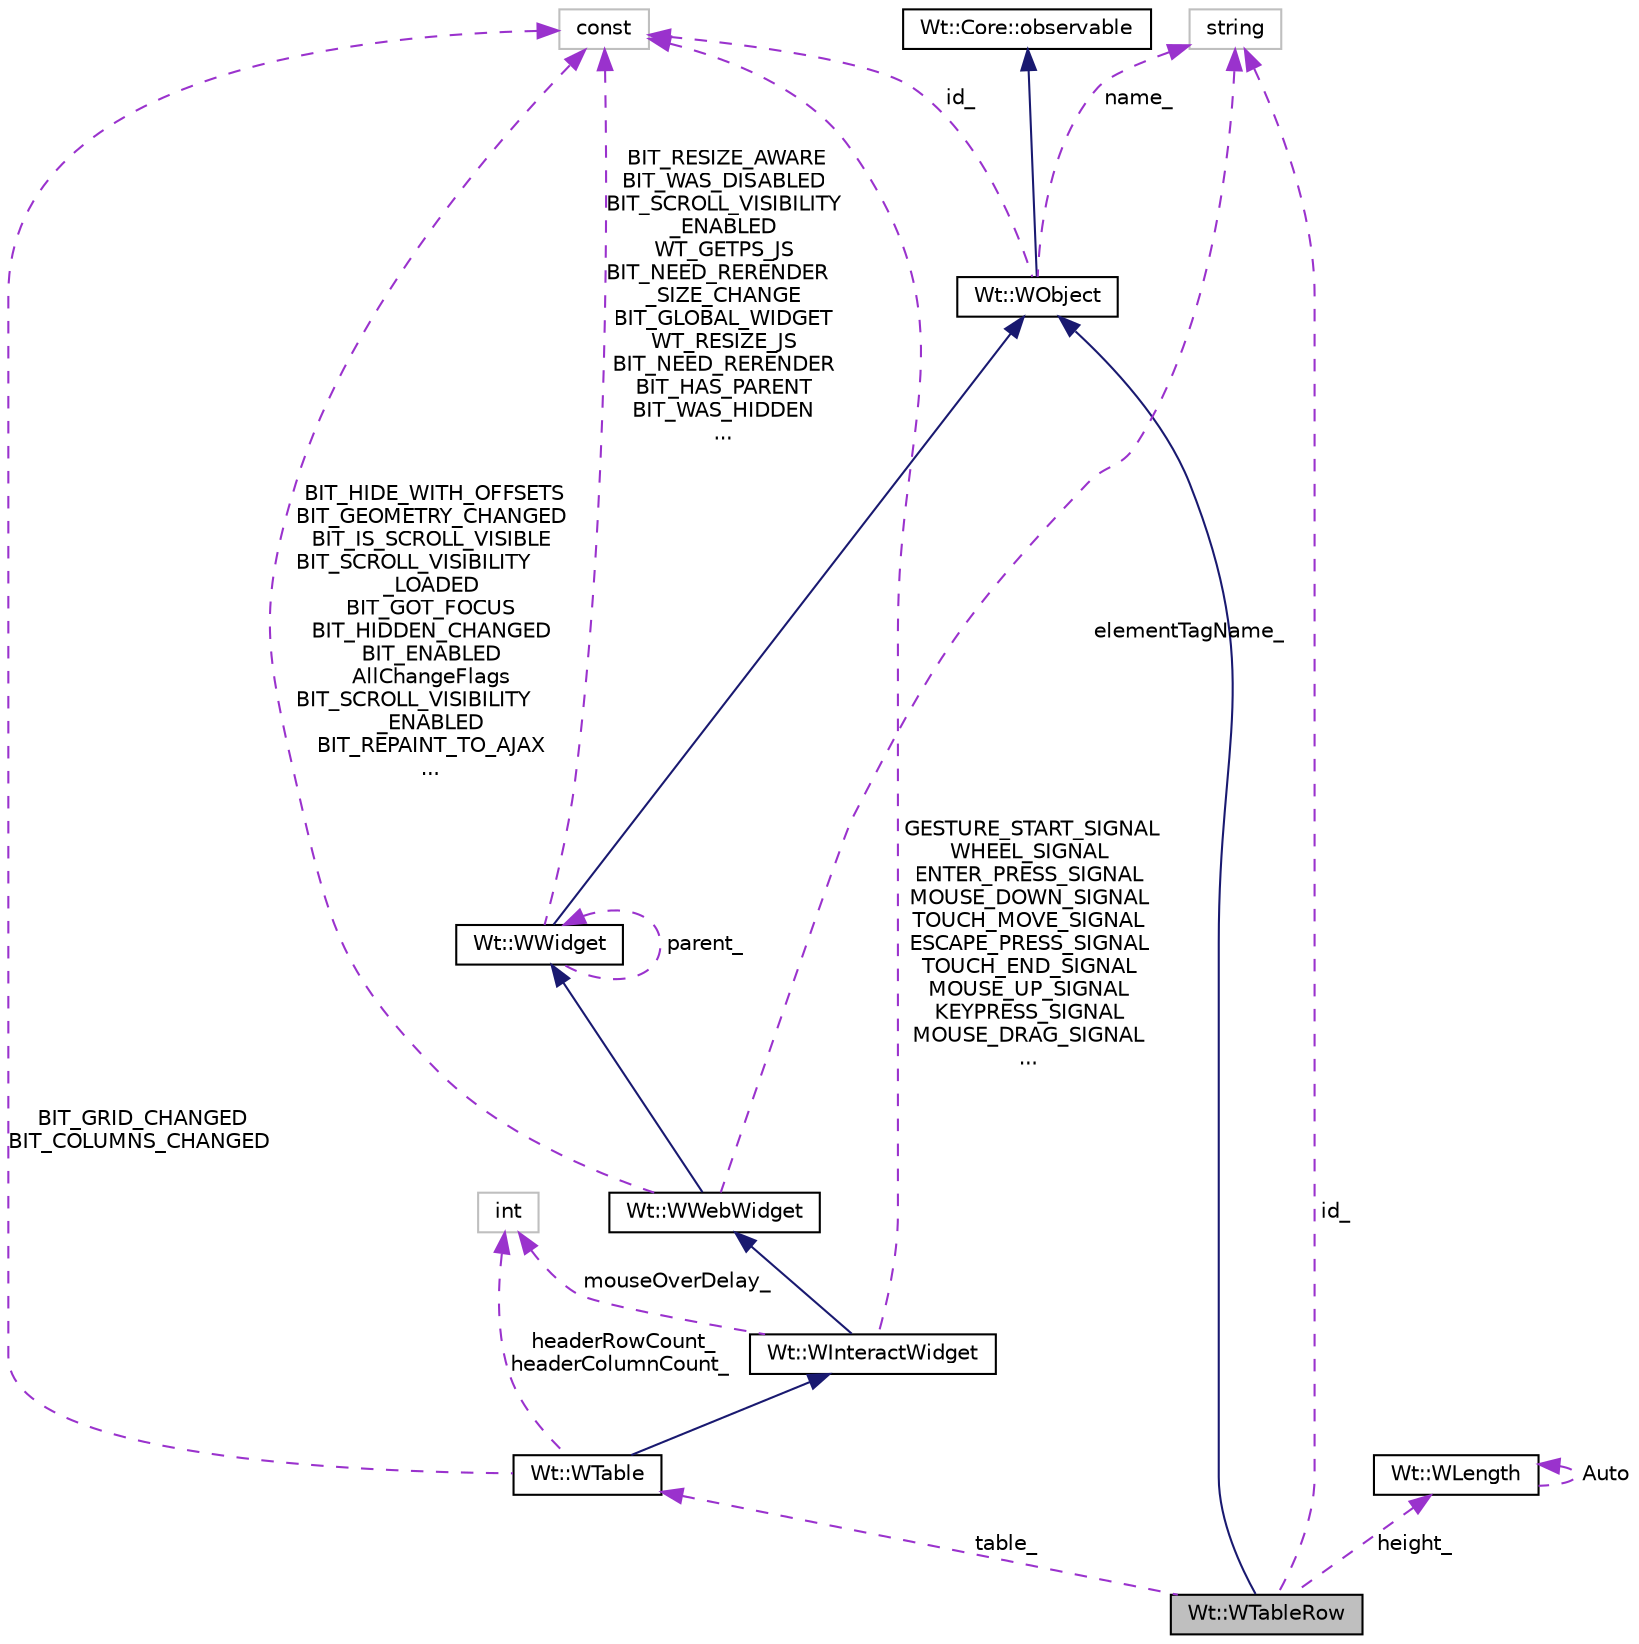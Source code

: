 digraph "Wt::WTableRow"
{
 // LATEX_PDF_SIZE
  edge [fontname="Helvetica",fontsize="10",labelfontname="Helvetica",labelfontsize="10"];
  node [fontname="Helvetica",fontsize="10",shape=record];
  Node1 [label="Wt::WTableRow",height=0.2,width=0.4,color="black", fillcolor="grey75", style="filled", fontcolor="black",tooltip="A table row."];
  Node2 -> Node1 [dir="back",color="midnightblue",fontsize="10",style="solid"];
  Node2 [label="Wt::WObject",height=0.2,width=0.4,color="black", fillcolor="white", style="filled",URL="$classWt_1_1WObject.html",tooltip="A base class for objects that participate in the signal/slot system."];
  Node3 -> Node2 [dir="back",color="midnightblue",fontsize="10",style="solid"];
  Node3 [label="Wt::Core::observable",height=0.2,width=0.4,color="black", fillcolor="white", style="filled",URL="$classWt_1_1Core_1_1observable.html",tooltip="A base class for objects whose life-time can be tracked."];
  Node4 -> Node2 [dir="back",color="darkorchid3",fontsize="10",style="dashed",label=" name_" ];
  Node4 [label="string",height=0.2,width=0.4,color="grey75", fillcolor="white", style="filled",tooltip=" "];
  Node5 -> Node2 [dir="back",color="darkorchid3",fontsize="10",style="dashed",label=" id_" ];
  Node5 [label="const",height=0.2,width=0.4,color="grey75", fillcolor="white", style="filled",tooltip=" "];
  Node4 -> Node1 [dir="back",color="darkorchid3",fontsize="10",style="dashed",label=" id_" ];
  Node6 -> Node1 [dir="back",color="darkorchid3",fontsize="10",style="dashed",label=" height_" ];
  Node6 [label="Wt::WLength",height=0.2,width=0.4,color="black", fillcolor="white", style="filled",URL="$classWt_1_1WLength.html",tooltip="A value class that describes a CSS length."];
  Node6 -> Node6 [dir="back",color="darkorchid3",fontsize="10",style="dashed",label=" Auto" ];
  Node7 -> Node1 [dir="back",color="darkorchid3",fontsize="10",style="dashed",label=" table_" ];
  Node7 [label="Wt::WTable",height=0.2,width=0.4,color="black", fillcolor="white", style="filled",URL="$classWt_1_1WTable.html",tooltip="A container widget which provides layout of children in a table grid."];
  Node8 -> Node7 [dir="back",color="midnightblue",fontsize="10",style="solid"];
  Node8 [label="Wt::WInteractWidget",height=0.2,width=0.4,color="black", fillcolor="white", style="filled",URL="$classWt_1_1WInteractWidget.html",tooltip="An abstract widget that can receive user-interface interaction."];
  Node9 -> Node8 [dir="back",color="midnightblue",fontsize="10",style="solid"];
  Node9 [label="Wt::WWebWidget",height=0.2,width=0.4,color="black", fillcolor="white", style="filled",URL="$classWt_1_1WWebWidget.html",tooltip="A base class for widgets with an HTML counterpart."];
  Node10 -> Node9 [dir="back",color="midnightblue",fontsize="10",style="solid"];
  Node10 [label="Wt::WWidget",height=0.2,width=0.4,color="black", fillcolor="white", style="filled",URL="$classWt_1_1WWidget.html",tooltip="The abstract base class for a user-interface component."];
  Node2 -> Node10 [dir="back",color="midnightblue",fontsize="10",style="solid"];
  Node10 -> Node10 [dir="back",color="darkorchid3",fontsize="10",style="dashed",label=" parent_" ];
  Node5 -> Node10 [dir="back",color="darkorchid3",fontsize="10",style="dashed",label=" BIT_RESIZE_AWARE\nBIT_WAS_DISABLED\nBIT_SCROLL_VISIBILITY\l_ENABLED\nWT_GETPS_JS\nBIT_NEED_RERENDER\l_SIZE_CHANGE\nBIT_GLOBAL_WIDGET\nWT_RESIZE_JS\nBIT_NEED_RERENDER\nBIT_HAS_PARENT\nBIT_WAS_HIDDEN\n..." ];
  Node4 -> Node9 [dir="back",color="darkorchid3",fontsize="10",style="dashed",label=" elementTagName_" ];
  Node5 -> Node9 [dir="back",color="darkorchid3",fontsize="10",style="dashed",label=" BIT_HIDE_WITH_OFFSETS\nBIT_GEOMETRY_CHANGED\nBIT_IS_SCROLL_VISIBLE\nBIT_SCROLL_VISIBILITY\l_LOADED\nBIT_GOT_FOCUS\nBIT_HIDDEN_CHANGED\nBIT_ENABLED\nAllChangeFlags\nBIT_SCROLL_VISIBILITY\l_ENABLED\nBIT_REPAINT_TO_AJAX\n..." ];
  Node11 -> Node8 [dir="back",color="darkorchid3",fontsize="10",style="dashed",label=" mouseOverDelay_" ];
  Node11 [label="int",height=0.2,width=0.4,color="grey75", fillcolor="white", style="filled",tooltip=" "];
  Node5 -> Node8 [dir="back",color="darkorchid3",fontsize="10",style="dashed",label=" GESTURE_START_SIGNAL\nWHEEL_SIGNAL\nENTER_PRESS_SIGNAL\nMOUSE_DOWN_SIGNAL\nTOUCH_MOVE_SIGNAL\nESCAPE_PRESS_SIGNAL\nTOUCH_END_SIGNAL\nMOUSE_UP_SIGNAL\nKEYPRESS_SIGNAL\nMOUSE_DRAG_SIGNAL\n..." ];
  Node11 -> Node7 [dir="back",color="darkorchid3",fontsize="10",style="dashed",label=" headerRowCount_\nheaderColumnCount_" ];
  Node5 -> Node7 [dir="back",color="darkorchid3",fontsize="10",style="dashed",label=" BIT_GRID_CHANGED\nBIT_COLUMNS_CHANGED" ];
}
